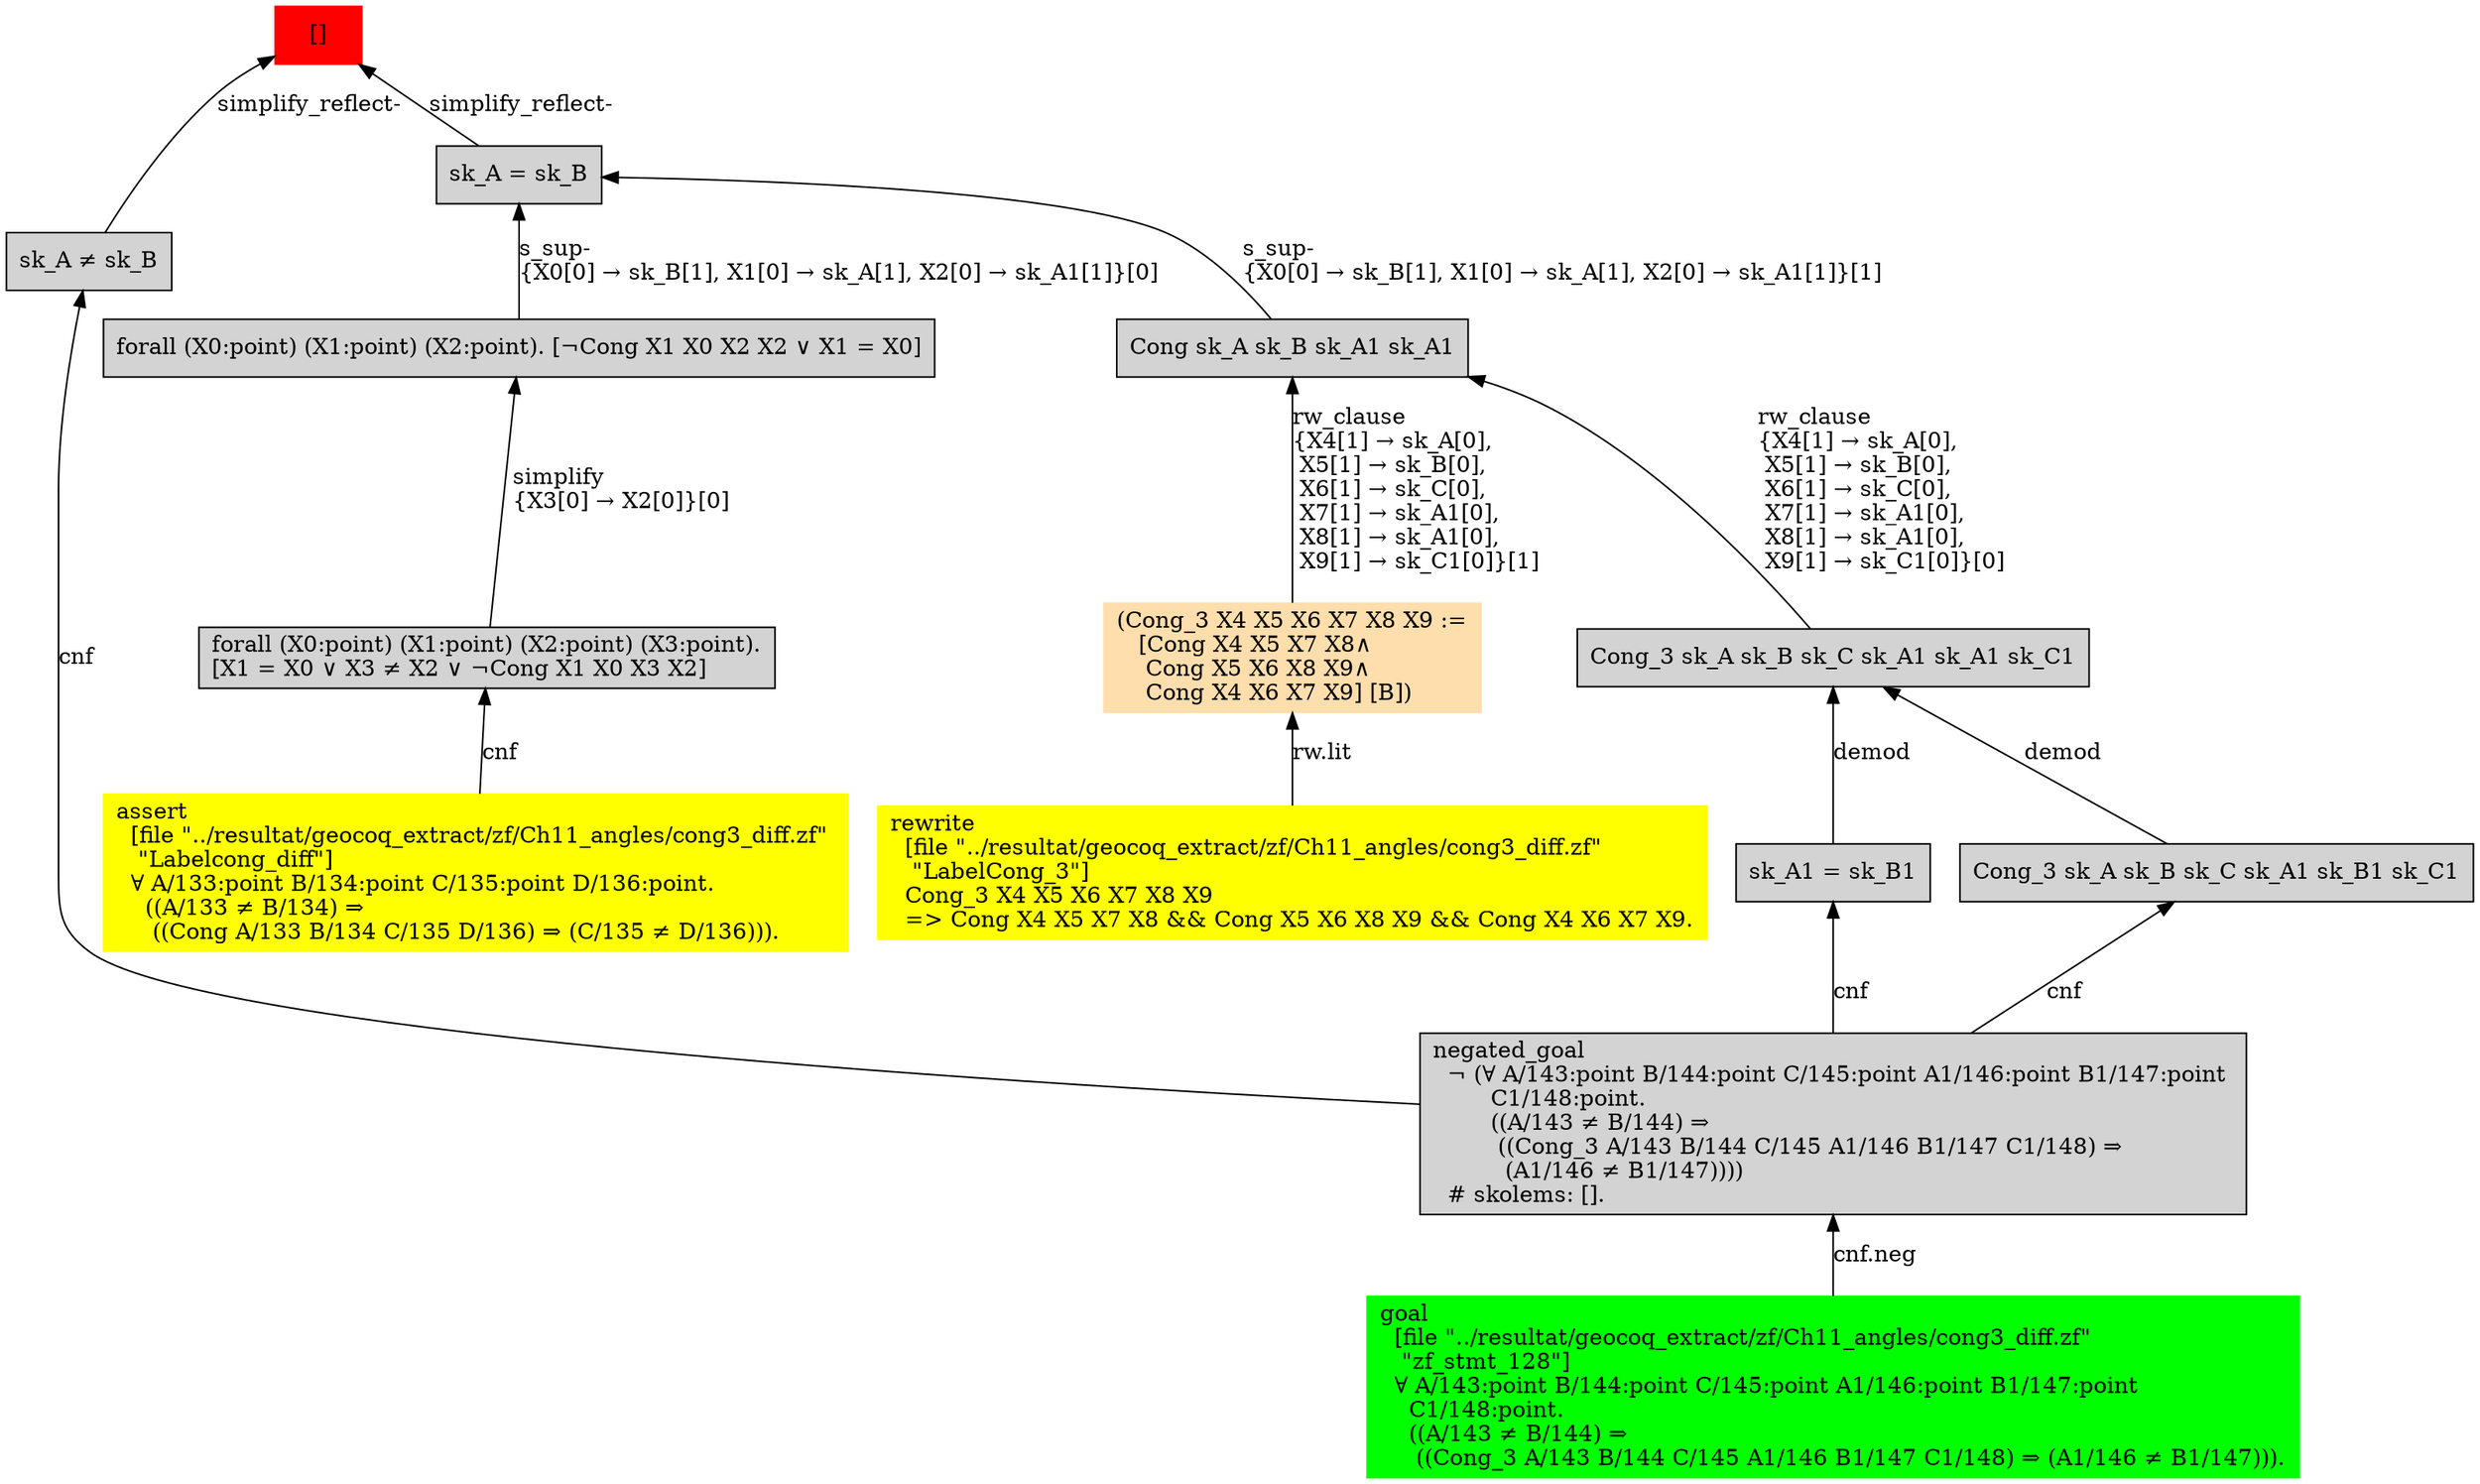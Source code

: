 digraph "unsat_graph" {
  vertex_0 [color=red, label="[]", shape=box, style=filled];
  vertex_0 -> vertex_1 [label="simplify_reflect-", dir="back"];
  vertex_1 [shape=box, label="sk_A ≠ sk_B\l", style=filled];
  vertex_1 -> vertex_2 [label="cnf", dir="back"];
  vertex_2 [shape=box, label="negated_goal\l  ¬ (∀ A/143:point B/144:point C/145:point A1/146:point B1/147:point \l        C1/148:point.\l        ((A/143 ≠ B/144) ⇒\l         ((Cong_3 A/143 B/144 C/145 A1/146 B1/147 C1/148) ⇒\l          (A1/146 ≠ B1/147))))\l  # skolems: [].\l", style=filled];
  vertex_2 -> vertex_3 [label="cnf.neg", dir="back"];
  vertex_3 [color=green, shape=box, label="goal\l  [file \"../resultat/geocoq_extract/zf/Ch11_angles/cong3_diff.zf\" \l   \"zf_stmt_128\"]\l  ∀ A/143:point B/144:point C/145:point A1/146:point B1/147:point \l    C1/148:point.\l    ((A/143 ≠ B/144) ⇒\l     ((Cong_3 A/143 B/144 C/145 A1/146 B1/147 C1/148) ⇒ (A1/146 ≠ B1/147))).\l", style=filled];
  vertex_0 -> vertex_4 [label="simplify_reflect-", dir="back"];
  vertex_4 [shape=box, label="sk_A = sk_B\l", style=filled];
  vertex_4 -> vertex_5 [label="s_sup-\l\{X0[0] → sk_B[1], X1[0] → sk_A[1], X2[0] → sk_A1[1]\}[0]\l", dir="back"];
  vertex_5 [shape=box, label="forall (X0:point) (X1:point) (X2:point). [¬Cong X1 X0 X2 X2 ∨ X1 = X0]\l", style=filled];
  vertex_5 -> vertex_6 [label="simplify\l\{X3[0] → X2[0]\}[0]\l", dir="back"];
  vertex_6 [shape=box, label="forall (X0:point) (X1:point) (X2:point) (X3:point).\l[X1 = X0 ∨ X3 ≠ X2 ∨ ¬Cong X1 X0 X3 X2]\l", style=filled];
  vertex_6 -> vertex_7 [label="cnf", dir="back"];
  vertex_7 [color=yellow, shape=box, label="assert\l  [file \"../resultat/geocoq_extract/zf/Ch11_angles/cong3_diff.zf\" \l   \"Labelcong_diff\"]\l  ∀ A/133:point B/134:point C/135:point D/136:point.\l    ((A/133 ≠ B/134) ⇒\l     ((Cong A/133 B/134 C/135 D/136) ⇒ (C/135 ≠ D/136))).\l", style=filled];
  vertex_4 -> vertex_8 [label="s_sup-\l\{X0[0] → sk_B[1], X1[0] → sk_A[1], X2[0] → sk_A1[1]\}[1]\l", dir="back"];
  vertex_8 [shape=box, label="Cong sk_A sk_B sk_A1 sk_A1\l", style=filled];
  vertex_8 -> vertex_9 [label="rw_clause\l\{X4[1] → sk_A[0], \l X5[1] → sk_B[0], \l X6[1] → sk_C[0], \l X7[1] → sk_A1[0], \l X8[1] → sk_A1[0], \l X9[1] → sk_C1[0]\}[1]\l", dir="back"];
  vertex_9 [color=navajowhite, shape=box, label="(Cong_3 X4 X5 X6 X7 X8 X9 :=\l   [Cong X4 X5 X7 X8∧\l    Cong X5 X6 X8 X9∧\l    Cong X4 X6 X7 X9] [B])\l", style=filled];
  vertex_9 -> vertex_10 [label="rw.lit", dir="back"];
  vertex_10 [color=yellow, shape=box, label="rewrite\l  [file \"../resultat/geocoq_extract/zf/Ch11_angles/cong3_diff.zf\" \l   \"LabelCong_3\"]\l  Cong_3 X4 X5 X6 X7 X8 X9\l  =\> Cong X4 X5 X7 X8 && Cong X5 X6 X8 X9 && Cong X4 X6 X7 X9.\l", style=filled];
  vertex_8 -> vertex_11 [label="rw_clause\l\{X4[1] → sk_A[0], \l X5[1] → sk_B[0], \l X6[1] → sk_C[0], \l X7[1] → sk_A1[0], \l X8[1] → sk_A1[0], \l X9[1] → sk_C1[0]\}[0]\l", dir="back"];
  vertex_11 [shape=box, label="Cong_3 sk_A sk_B sk_C sk_A1 sk_A1 sk_C1\l", style=filled];
  vertex_11 -> vertex_12 [label="demod", dir="back"];
  vertex_12 [shape=box, label="sk_A1 = sk_B1\l", style=filled];
  vertex_12 -> vertex_2 [label="cnf", dir="back"];
  vertex_11 -> vertex_13 [label="demod", dir="back"];
  vertex_13 [shape=box, label="Cong_3 sk_A sk_B sk_C sk_A1 sk_B1 sk_C1\l", style=filled];
  vertex_13 -> vertex_2 [label="cnf", dir="back"];
  }


